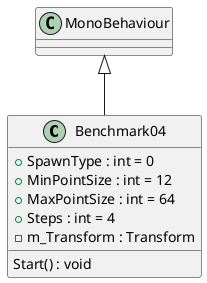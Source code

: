 @startuml
class Benchmark04 {
    + SpawnType : int = 0
    + MinPointSize : int = 12
    + MaxPointSize : int = 64
    + Steps : int = 4
    - m_Transform : Transform
    Start() : void
}
MonoBehaviour <|-- Benchmark04
@enduml

